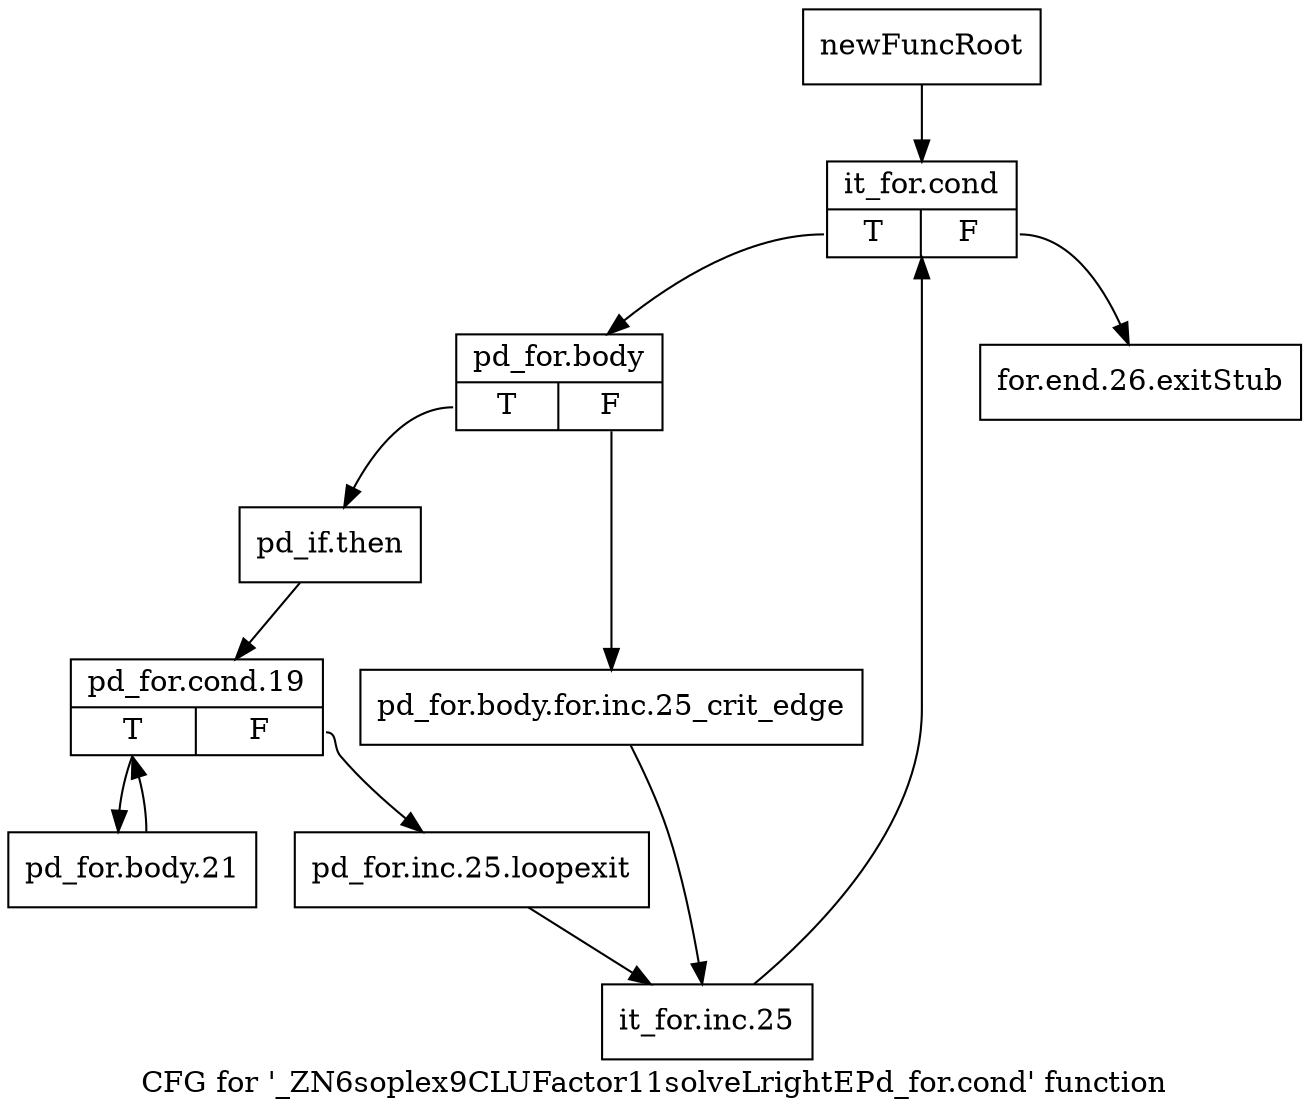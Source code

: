 digraph "CFG for '_ZN6soplex9CLUFactor11solveLrightEPd_for.cond' function" {
	label="CFG for '_ZN6soplex9CLUFactor11solveLrightEPd_for.cond' function";

	Node0x2d0c300 [shape=record,label="{newFuncRoot}"];
	Node0x2d0c300 -> Node0x2d0c3a0;
	Node0x2d0c350 [shape=record,label="{for.end.26.exitStub}"];
	Node0x2d0c3a0 [shape=record,label="{it_for.cond|{<s0>T|<s1>F}}"];
	Node0x2d0c3a0:s0 -> Node0x2d0c3f0;
	Node0x2d0c3a0:s1 -> Node0x2d0c350;
	Node0x2d0c3f0 [shape=record,label="{pd_for.body|{<s0>T|<s1>F}}"];
	Node0x2d0c3f0:s0 -> Node0x2d0c490;
	Node0x2d0c3f0:s1 -> Node0x2d0c440;
	Node0x2d0c440 [shape=record,label="{pd_for.body.for.inc.25_crit_edge}"];
	Node0x2d0c440 -> Node0x2d0c580;
	Node0x2d0c490 [shape=record,label="{pd_if.then}"];
	Node0x2d0c490 -> Node0x2d0c4e0;
	Node0x2d0c4e0 [shape=record,label="{pd_for.cond.19|{<s0>T|<s1>F}}"];
	Node0x2d0c4e0:s0 -> Node0x2d0c5d0;
	Node0x2d0c4e0:s1 -> Node0x2d0c530;
	Node0x2d0c530 [shape=record,label="{pd_for.inc.25.loopexit}"];
	Node0x2d0c530 -> Node0x2d0c580;
	Node0x2d0c580 [shape=record,label="{it_for.inc.25}"];
	Node0x2d0c580 -> Node0x2d0c3a0;
	Node0x2d0c5d0 [shape=record,label="{pd_for.body.21}"];
	Node0x2d0c5d0 -> Node0x2d0c4e0;
}
